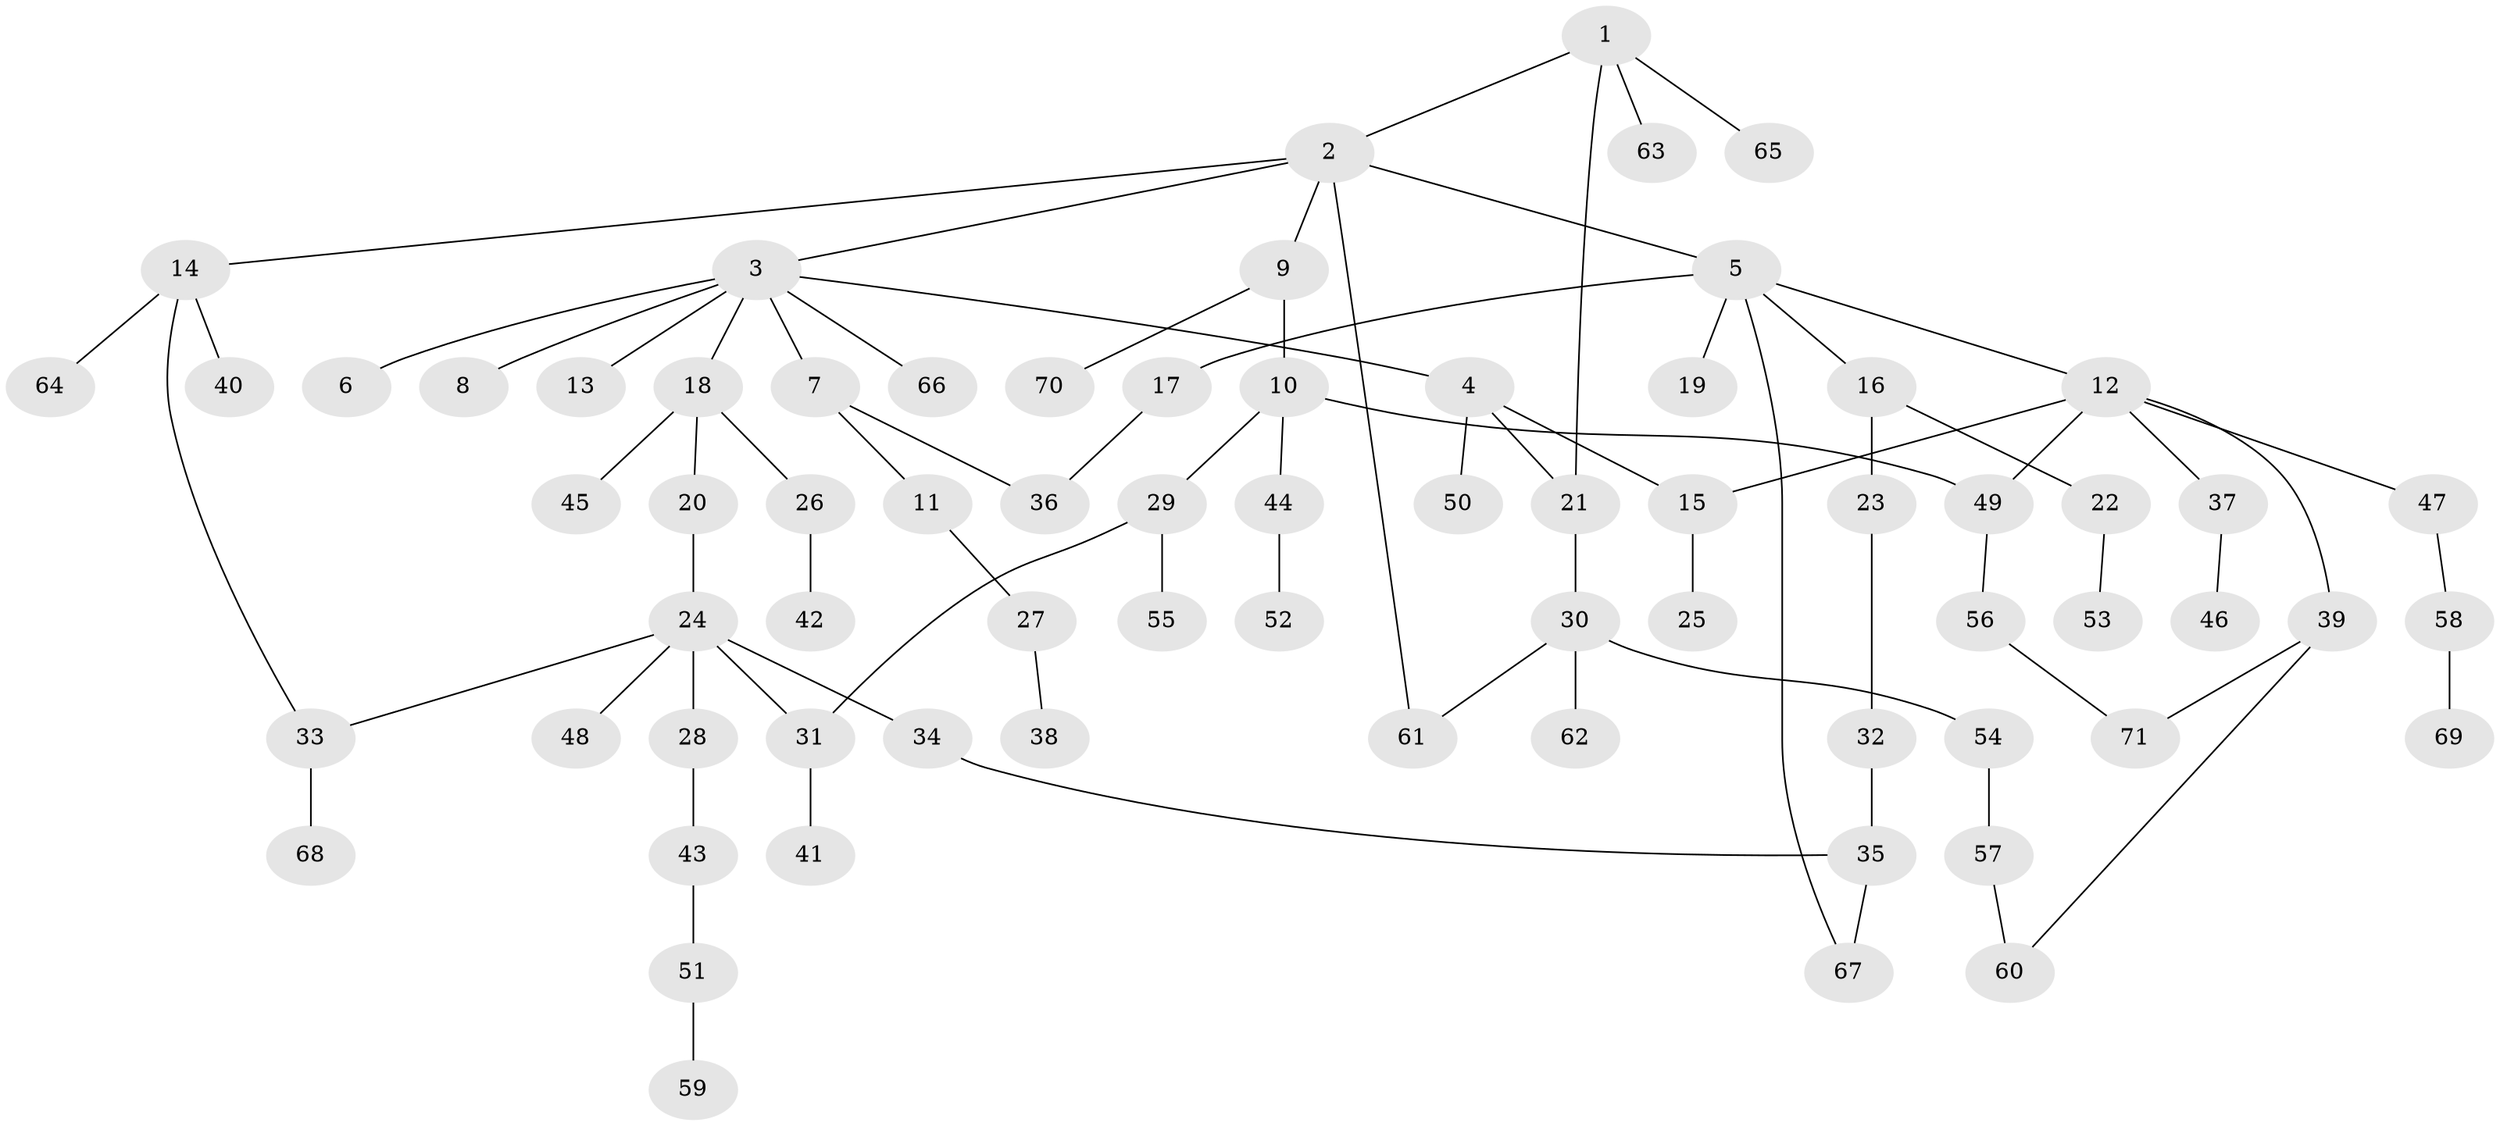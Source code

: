 // coarse degree distribution, {5: 0.18181818181818182, 3: 0.18181818181818182, 1: 0.2727272727272727, 2: 0.22727272727272727, 6: 0.045454545454545456, 4: 0.09090909090909091}
// Generated by graph-tools (version 1.1) at 2025/36/03/04/25 23:36:13]
// undirected, 71 vertices, 81 edges
graph export_dot {
  node [color=gray90,style=filled];
  1;
  2;
  3;
  4;
  5;
  6;
  7;
  8;
  9;
  10;
  11;
  12;
  13;
  14;
  15;
  16;
  17;
  18;
  19;
  20;
  21;
  22;
  23;
  24;
  25;
  26;
  27;
  28;
  29;
  30;
  31;
  32;
  33;
  34;
  35;
  36;
  37;
  38;
  39;
  40;
  41;
  42;
  43;
  44;
  45;
  46;
  47;
  48;
  49;
  50;
  51;
  52;
  53;
  54;
  55;
  56;
  57;
  58;
  59;
  60;
  61;
  62;
  63;
  64;
  65;
  66;
  67;
  68;
  69;
  70;
  71;
  1 -- 2;
  1 -- 63;
  1 -- 65;
  1 -- 21;
  2 -- 3;
  2 -- 5;
  2 -- 9;
  2 -- 14;
  2 -- 61;
  3 -- 4;
  3 -- 6;
  3 -- 7;
  3 -- 8;
  3 -- 13;
  3 -- 18;
  3 -- 66;
  4 -- 21;
  4 -- 50;
  4 -- 15;
  5 -- 12;
  5 -- 16;
  5 -- 17;
  5 -- 19;
  5 -- 67;
  7 -- 11;
  7 -- 36;
  9 -- 10;
  9 -- 70;
  10 -- 29;
  10 -- 44;
  10 -- 49;
  11 -- 27;
  12 -- 15;
  12 -- 37;
  12 -- 39;
  12 -- 47;
  12 -- 49;
  14 -- 40;
  14 -- 64;
  14 -- 33;
  15 -- 25;
  16 -- 22;
  16 -- 23;
  17 -- 36;
  18 -- 20;
  18 -- 26;
  18 -- 45;
  20 -- 24;
  21 -- 30;
  22 -- 53;
  23 -- 32;
  24 -- 28;
  24 -- 33;
  24 -- 34;
  24 -- 48;
  24 -- 31;
  26 -- 42;
  27 -- 38;
  28 -- 43;
  29 -- 31;
  29 -- 55;
  30 -- 54;
  30 -- 61;
  30 -- 62;
  31 -- 41;
  32 -- 35;
  33 -- 68;
  34 -- 35;
  35 -- 67;
  37 -- 46;
  39 -- 71;
  39 -- 60;
  43 -- 51;
  44 -- 52;
  47 -- 58;
  49 -- 56;
  51 -- 59;
  54 -- 57;
  56 -- 71;
  57 -- 60;
  58 -- 69;
}
